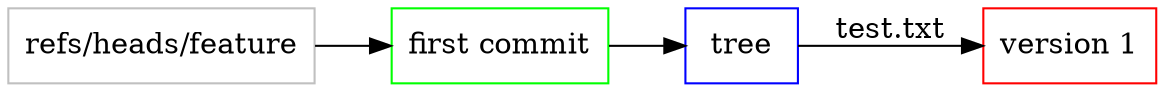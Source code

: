digraph G {
    rankdir="LR";
    node[shape="box"];

    subgraph {
        node[color="red"];
        rank="same";
        v1[label="version 1"];
    };

    subgraph {
        node[color="blue"];
        tree_1[label="tree"];
    };

    subgraph {
        node[color="green"];
        rank="same";
        commit_1[label="first commit"];
    };

    subgraph {
        node[color="grey"];
        rank="same";
        feature[label="refs/heads/feature"];
    };

    feature -> commit_1;
    commit_1 -> tree_1;
    tree_1 -> v1[label="test.txt"];
}
